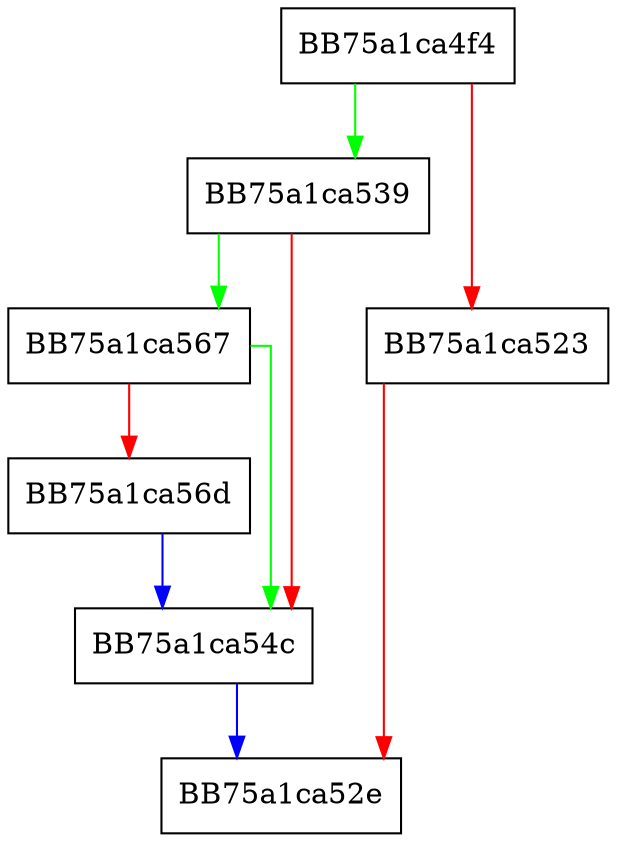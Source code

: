 digraph advanceLexerToOffset {
  node [shape="box"];
  graph [splines=ortho];
  BB75a1ca4f4 -> BB75a1ca539 [color="green"];
  BB75a1ca4f4 -> BB75a1ca523 [color="red"];
  BB75a1ca523 -> BB75a1ca52e [color="red"];
  BB75a1ca539 -> BB75a1ca567 [color="green"];
  BB75a1ca539 -> BB75a1ca54c [color="red"];
  BB75a1ca54c -> BB75a1ca52e [color="blue"];
  BB75a1ca567 -> BB75a1ca54c [color="green"];
  BB75a1ca567 -> BB75a1ca56d [color="red"];
  BB75a1ca56d -> BB75a1ca54c [color="blue"];
}